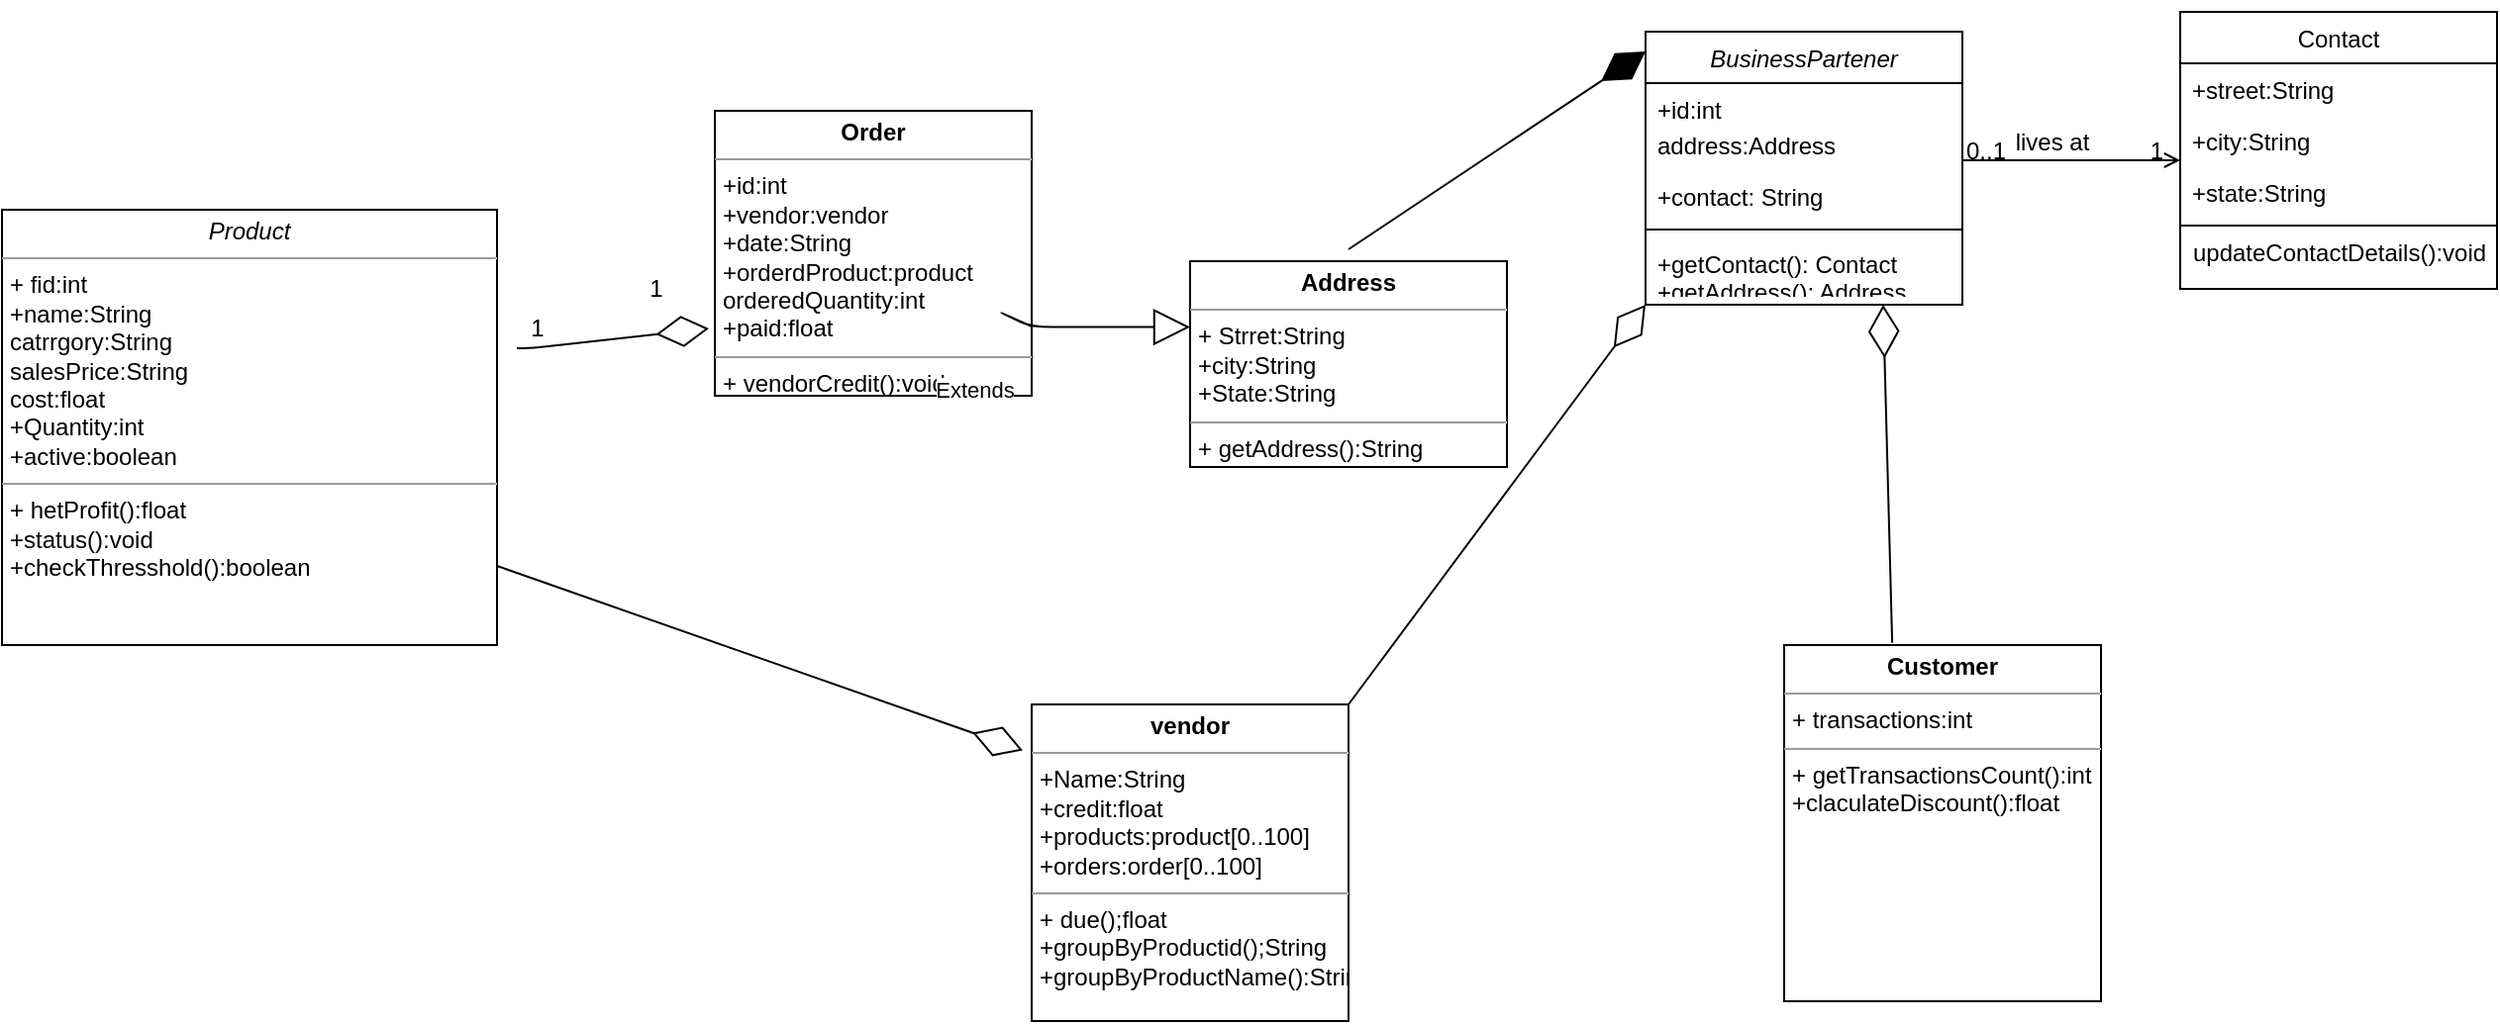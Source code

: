 <mxfile version="13.9.8" type="github">
  <diagram id="C5RBs43oDa-KdzZeNtuy" name="Page-1">
    <mxGraphModel dx="1944" dy="624" grid="1" gridSize="10" guides="1" tooltips="1" connect="1" arrows="1" fold="1" page="1" pageScale="1" pageWidth="827" pageHeight="1169" math="0" shadow="0">
      <root>
        <mxCell id="WIyWlLk6GJQsqaUBKTNV-0" />
        <mxCell id="WIyWlLk6GJQsqaUBKTNV-1" parent="WIyWlLk6GJQsqaUBKTNV-0" />
        <mxCell id="zkfFHV4jXpPFQw0GAbJ--0" value="BusinessPartener" style="swimlane;fontStyle=2;align=center;verticalAlign=top;childLayout=stackLayout;horizontal=1;startSize=26;horizontalStack=0;resizeParent=1;resizeLast=0;collapsible=1;marginBottom=0;rounded=0;shadow=0;strokeWidth=1;" parent="WIyWlLk6GJQsqaUBKTNV-1" vertex="1">
          <mxGeometry x="220" y="120" width="160" height="138" as="geometry">
            <mxRectangle x="230" y="140" width="160" height="26" as="alternateBounds" />
          </mxGeometry>
        </mxCell>
        <mxCell id="zkfFHV4jXpPFQw0GAbJ--1" value="+id:int" style="text;align=left;verticalAlign=top;spacingLeft=4;spacingRight=4;overflow=hidden;rotatable=0;points=[[0,0.5],[1,0.5]];portConstraint=eastwest;" parent="zkfFHV4jXpPFQw0GAbJ--0" vertex="1">
          <mxGeometry y="26" width="160" height="18" as="geometry" />
        </mxCell>
        <mxCell id="zkfFHV4jXpPFQw0GAbJ--2" value="address:Address" style="text;align=left;verticalAlign=top;spacingLeft=4;spacingRight=4;overflow=hidden;rotatable=0;points=[[0,0.5],[1,0.5]];portConstraint=eastwest;rounded=0;shadow=0;html=0;" parent="zkfFHV4jXpPFQw0GAbJ--0" vertex="1">
          <mxGeometry y="44" width="160" height="26" as="geometry" />
        </mxCell>
        <mxCell id="zkfFHV4jXpPFQw0GAbJ--3" value="+contact: String" style="text;align=left;verticalAlign=top;spacingLeft=4;spacingRight=4;overflow=hidden;rotatable=0;points=[[0,0.5],[1,0.5]];portConstraint=eastwest;rounded=0;shadow=0;html=0;" parent="zkfFHV4jXpPFQw0GAbJ--0" vertex="1">
          <mxGeometry y="70" width="160" height="26" as="geometry" />
        </mxCell>
        <mxCell id="zkfFHV4jXpPFQw0GAbJ--4" value="" style="line;html=1;strokeWidth=1;align=left;verticalAlign=middle;spacingTop=-1;spacingLeft=3;spacingRight=3;rotatable=0;labelPosition=right;points=[];portConstraint=eastwest;" parent="zkfFHV4jXpPFQw0GAbJ--0" vertex="1">
          <mxGeometry y="96" width="160" height="8" as="geometry" />
        </mxCell>
        <mxCell id="zkfFHV4jXpPFQw0GAbJ--5" value="+getContact(): Contact&#xa;+getAddress(): Address" style="text;align=left;verticalAlign=top;spacingLeft=4;spacingRight=4;overflow=hidden;rotatable=0;points=[[0,0.5],[1,0.5]];portConstraint=eastwest;" parent="zkfFHV4jXpPFQw0GAbJ--0" vertex="1">
          <mxGeometry y="104" width="160" height="26" as="geometry" />
        </mxCell>
        <mxCell id="zkfFHV4jXpPFQw0GAbJ--17" value="Contact" style="swimlane;fontStyle=0;align=center;verticalAlign=top;childLayout=stackLayout;horizontal=1;startSize=26;horizontalStack=0;resizeParent=1;resizeLast=0;collapsible=1;marginBottom=0;rounded=0;shadow=0;strokeWidth=1;" parent="WIyWlLk6GJQsqaUBKTNV-1" vertex="1">
          <mxGeometry x="490" y="110" width="160" height="140" as="geometry">
            <mxRectangle x="550" y="140" width="160" height="26" as="alternateBounds" />
          </mxGeometry>
        </mxCell>
        <mxCell id="zkfFHV4jXpPFQw0GAbJ--18" value="+street:String&#xa;" style="text;align=left;verticalAlign=top;spacingLeft=4;spacingRight=4;overflow=hidden;rotatable=0;points=[[0,0.5],[1,0.5]];portConstraint=eastwest;" parent="zkfFHV4jXpPFQw0GAbJ--17" vertex="1">
          <mxGeometry y="26" width="160" height="26" as="geometry" />
        </mxCell>
        <mxCell id="zkfFHV4jXpPFQw0GAbJ--19" value="+city:String&#xa;" style="text;align=left;verticalAlign=top;spacingLeft=4;spacingRight=4;overflow=hidden;rotatable=0;points=[[0,0.5],[1,0.5]];portConstraint=eastwest;rounded=0;shadow=0;html=0;" parent="zkfFHV4jXpPFQw0GAbJ--17" vertex="1">
          <mxGeometry y="52" width="160" height="26" as="geometry" />
        </mxCell>
        <mxCell id="zkfFHV4jXpPFQw0GAbJ--20" value="+state:String" style="text;align=left;verticalAlign=top;spacingLeft=4;spacingRight=4;overflow=hidden;rotatable=0;points=[[0,0.5],[1,0.5]];portConstraint=eastwest;rounded=0;shadow=0;html=0;" parent="zkfFHV4jXpPFQw0GAbJ--17" vertex="1">
          <mxGeometry y="78" width="160" height="26" as="geometry" />
        </mxCell>
        <mxCell id="zkfFHV4jXpPFQw0GAbJ--23" value="" style="line;html=1;strokeWidth=1;align=left;verticalAlign=middle;spacingTop=-1;spacingLeft=3;spacingRight=3;rotatable=0;labelPosition=right;points=[];portConstraint=eastwest;" parent="zkfFHV4jXpPFQw0GAbJ--17" vertex="1">
          <mxGeometry y="104" width="160" height="8" as="geometry" />
        </mxCell>
        <mxCell id="P5XKUJ3awXdBx4EUgr3N-0" value="updateContactDetails():void" style="text;html=1;align=center;verticalAlign=middle;resizable=0;points=[];autosize=1;" vertex="1" parent="zkfFHV4jXpPFQw0GAbJ--17">
          <mxGeometry y="112" width="160" height="20" as="geometry" />
        </mxCell>
        <mxCell id="zkfFHV4jXpPFQw0GAbJ--26" value="" style="endArrow=open;shadow=0;strokeWidth=1;rounded=0;endFill=1;edgeStyle=elbowEdgeStyle;elbow=vertical;" parent="WIyWlLk6GJQsqaUBKTNV-1" source="zkfFHV4jXpPFQw0GAbJ--0" target="zkfFHV4jXpPFQw0GAbJ--17" edge="1">
          <mxGeometry x="0.5" y="41" relative="1" as="geometry">
            <mxPoint x="380" y="192" as="sourcePoint" />
            <mxPoint x="540" y="192" as="targetPoint" />
            <mxPoint x="-40" y="32" as="offset" />
          </mxGeometry>
        </mxCell>
        <mxCell id="zkfFHV4jXpPFQw0GAbJ--27" value="0..1" style="resizable=0;align=left;verticalAlign=bottom;labelBackgroundColor=none;fontSize=12;" parent="zkfFHV4jXpPFQw0GAbJ--26" connectable="0" vertex="1">
          <mxGeometry x="-1" relative="1" as="geometry">
            <mxPoint y="4" as="offset" />
          </mxGeometry>
        </mxCell>
        <mxCell id="zkfFHV4jXpPFQw0GAbJ--28" value="1" style="resizable=0;align=right;verticalAlign=bottom;labelBackgroundColor=none;fontSize=12;" parent="zkfFHV4jXpPFQw0GAbJ--26" connectable="0" vertex="1">
          <mxGeometry x="1" relative="1" as="geometry">
            <mxPoint x="-7" y="4" as="offset" />
          </mxGeometry>
        </mxCell>
        <mxCell id="zkfFHV4jXpPFQw0GAbJ--29" value="lives at" style="text;html=1;resizable=0;points=[];;align=center;verticalAlign=middle;labelBackgroundColor=none;rounded=0;shadow=0;strokeWidth=1;fontSize=12;" parent="zkfFHV4jXpPFQw0GAbJ--26" vertex="1" connectable="0">
          <mxGeometry x="0.5" y="49" relative="1" as="geometry">
            <mxPoint x="-38" y="40" as="offset" />
          </mxGeometry>
        </mxCell>
        <mxCell id="P5XKUJ3awXdBx4EUgr3N-8" value="&lt;p style=&quot;margin: 0px ; margin-top: 4px ; text-align: center&quot;&gt;&lt;i&gt;Product&lt;/i&gt;&lt;/p&gt;&lt;hr size=&quot;1&quot;&gt;&lt;p style=&quot;margin: 0px ; margin-left: 4px&quot;&gt;+ fid:int&lt;br&gt;&lt;/p&gt;&lt;p style=&quot;margin: 0px ; margin-left: 4px&quot;&gt;+name:String&lt;/p&gt;&lt;p style=&quot;margin: 0px ; margin-left: 4px&quot;&gt;catrrgory:String&lt;/p&gt;&lt;p style=&quot;margin: 0px ; margin-left: 4px&quot;&gt;salesPrice:String&lt;/p&gt;&lt;p style=&quot;margin: 0px ; margin-left: 4px&quot;&gt;cost:float&lt;/p&gt;&lt;p style=&quot;margin: 0px ; margin-left: 4px&quot;&gt;+Quantity:int&lt;/p&gt;&lt;p style=&quot;margin: 0px ; margin-left: 4px&quot;&gt;+active:boolean&lt;/p&gt;&lt;hr size=&quot;1&quot;&gt;&lt;p style=&quot;margin: 0px ; margin-left: 4px&quot;&gt;+ hetProfit():float&lt;/p&gt;&lt;p style=&quot;margin: 0px ; margin-left: 4px&quot;&gt;+status():void&lt;/p&gt;&lt;p style=&quot;margin: 0px ; margin-left: 4px&quot;&gt;+checkThresshold():boolean&lt;/p&gt;" style="verticalAlign=top;align=left;overflow=fill;fontSize=12;fontFamily=Helvetica;html=1;" vertex="1" parent="WIyWlLk6GJQsqaUBKTNV-1">
          <mxGeometry x="-610" y="210" width="250" height="220" as="geometry" />
        </mxCell>
        <mxCell id="P5XKUJ3awXdBx4EUgr3N-19" value="&lt;p style=&quot;margin: 0px ; margin-top: 4px ; text-align: center&quot;&gt;&lt;b&gt;vendor&lt;/b&gt;&lt;/p&gt;&lt;hr size=&quot;1&quot;&gt;&lt;p style=&quot;margin: 0px ; margin-left: 4px&quot;&gt;+Name:String&lt;/p&gt;&lt;p style=&quot;margin: 0px ; margin-left: 4px&quot;&gt;+credit:float&lt;/p&gt;&lt;p style=&quot;margin: 0px ; margin-left: 4px&quot;&gt;+products:product[0..100]&lt;/p&gt;&lt;p style=&quot;margin: 0px ; margin-left: 4px&quot;&gt;+orders:order[0..100]&lt;/p&gt;&lt;hr size=&quot;1&quot;&gt;&lt;p style=&quot;margin: 0px ; margin-left: 4px&quot;&gt;+ due();float&lt;/p&gt;&lt;p style=&quot;margin: 0px ; margin-left: 4px&quot;&gt;+groupByProductid();String&lt;/p&gt;&lt;p style=&quot;margin: 0px ; margin-left: 4px&quot;&gt;+groupByProductName():String&lt;/p&gt;" style="verticalAlign=top;align=left;overflow=fill;fontSize=12;fontFamily=Helvetica;html=1;" vertex="1" parent="WIyWlLk6GJQsqaUBKTNV-1">
          <mxGeometry x="-90" y="460" width="160" height="160" as="geometry" />
        </mxCell>
        <mxCell id="P5XKUJ3awXdBx4EUgr3N-20" value="&lt;p style=&quot;margin: 0px ; margin-top: 4px ; text-align: center&quot;&gt;&lt;b&gt;Order&lt;/b&gt;&lt;/p&gt;&lt;hr size=&quot;1&quot;&gt;&lt;p style=&quot;margin: 0px ; margin-left: 4px&quot;&gt;+id:int&lt;/p&gt;&lt;p style=&quot;margin: 0px ; margin-left: 4px&quot;&gt;+vendor:vendor&lt;/p&gt;&lt;p style=&quot;margin: 0px ; margin-left: 4px&quot;&gt;+date:String&lt;/p&gt;&lt;p style=&quot;margin: 0px ; margin-left: 4px&quot;&gt;+orderdProduct:product&lt;/p&gt;&lt;p style=&quot;margin: 0px ; margin-left: 4px&quot;&gt;orderedQuantity:int&lt;/p&gt;&lt;p style=&quot;margin: 0px ; margin-left: 4px&quot;&gt;+paid:float&lt;/p&gt;&lt;hr size=&quot;1&quot;&gt;&lt;p style=&quot;margin: 0px ; margin-left: 4px&quot;&gt;+ vendorCredit():void&lt;/p&gt;" style="verticalAlign=top;align=left;overflow=fill;fontSize=12;fontFamily=Helvetica;html=1;" vertex="1" parent="WIyWlLk6GJQsqaUBKTNV-1">
          <mxGeometry x="-250" y="160" width="160" height="144" as="geometry" />
        </mxCell>
        <mxCell id="P5XKUJ3awXdBx4EUgr3N-21" value="&lt;p style=&quot;margin: 0px ; margin-top: 4px ; text-align: center&quot;&gt;&lt;b&gt;Customer&lt;/b&gt;&lt;/p&gt;&lt;hr size=&quot;1&quot;&gt;&lt;p style=&quot;margin: 0px ; margin-left: 4px&quot;&gt;+ transactions:int&lt;/p&gt;&lt;hr size=&quot;1&quot;&gt;&lt;p style=&quot;margin: 0px ; margin-left: 4px&quot;&gt;+ getTransactionsCount():int&lt;/p&gt;&lt;p style=&quot;margin: 0px ; margin-left: 4px&quot;&gt;+claculateDiscount():float&lt;/p&gt;" style="verticalAlign=top;align=left;overflow=fill;fontSize=12;fontFamily=Helvetica;html=1;" vertex="1" parent="WIyWlLk6GJQsqaUBKTNV-1">
          <mxGeometry x="290" y="430" width="160" height="180" as="geometry" />
        </mxCell>
        <mxCell id="P5XKUJ3awXdBx4EUgr3N-22" value="&lt;p style=&quot;margin: 0px ; margin-top: 4px ; text-align: center&quot;&gt;&lt;b&gt;Address&lt;/b&gt;&lt;/p&gt;&lt;hr size=&quot;1&quot;&gt;&lt;p style=&quot;margin: 0px ; margin-left: 4px&quot;&gt;+ Strret:String&lt;/p&gt;&lt;p style=&quot;margin: 0px ; margin-left: 4px&quot;&gt;+city:String&lt;/p&gt;&lt;p style=&quot;margin: 0px ; margin-left: 4px&quot;&gt;+State:String&lt;/p&gt;&lt;hr size=&quot;1&quot;&gt;&lt;p style=&quot;margin: 0px ; margin-left: 4px&quot;&gt;+ getAddress():String&lt;/p&gt;" style="verticalAlign=top;align=left;overflow=fill;fontSize=12;fontFamily=Helvetica;html=1;" vertex="1" parent="WIyWlLk6GJQsqaUBKTNV-1">
          <mxGeometry x="-10" y="236" width="160" height="104" as="geometry" />
        </mxCell>
        <mxCell id="P5XKUJ3awXdBx4EUgr3N-23" value="" style="endArrow=diamondThin;endFill=0;endSize=24;html=1;" edge="1" parent="WIyWlLk6GJQsqaUBKTNV-1">
          <mxGeometry width="160" relative="1" as="geometry">
            <mxPoint x="-350" y="280" as="sourcePoint" />
            <mxPoint x="-253" y="270" as="targetPoint" />
            <Array as="points">
              <mxPoint x="-343" y="280" />
            </Array>
          </mxGeometry>
        </mxCell>
        <mxCell id="P5XKUJ3awXdBx4EUgr3N-25" value="1" style="text;html=1;align=center;verticalAlign=middle;resizable=0;points=[];autosize=1;" vertex="1" parent="WIyWlLk6GJQsqaUBKTNV-1">
          <mxGeometry x="-350" y="260" width="20" height="20" as="geometry" />
        </mxCell>
        <mxCell id="P5XKUJ3awXdBx4EUgr3N-26" value="1" style="text;html=1;align=center;verticalAlign=middle;resizable=0;points=[];autosize=1;" vertex="1" parent="WIyWlLk6GJQsqaUBKTNV-1">
          <mxGeometry x="-290" y="240" width="20" height="20" as="geometry" />
        </mxCell>
        <mxCell id="P5XKUJ3awXdBx4EUgr3N-27" value="" style="endArrow=diamondThin;endFill=1;endSize=24;html=1;" edge="1" parent="WIyWlLk6GJQsqaUBKTNV-1">
          <mxGeometry width="160" relative="1" as="geometry">
            <mxPoint x="70" y="230" as="sourcePoint" />
            <mxPoint x="220" y="130" as="targetPoint" />
          </mxGeometry>
        </mxCell>
        <mxCell id="P5XKUJ3awXdBx4EUgr3N-28" value="" style="endArrow=diamondThin;endFill=0;endSize=24;html=1;entryX=0.75;entryY=1;entryDx=0;entryDy=0;exitX=0.341;exitY=-0.006;exitDx=0;exitDy=0;exitPerimeter=0;" edge="1" parent="WIyWlLk6GJQsqaUBKTNV-1" source="P5XKUJ3awXdBx4EUgr3N-21" target="zkfFHV4jXpPFQw0GAbJ--0">
          <mxGeometry width="160" relative="1" as="geometry">
            <mxPoint x="340" y="380" as="sourcePoint" />
            <mxPoint x="500" y="380" as="targetPoint" />
          </mxGeometry>
        </mxCell>
        <mxCell id="P5XKUJ3awXdBx4EUgr3N-29" value="" style="endArrow=diamondThin;endFill=0;endSize=24;html=1;entryX=-0.028;entryY=0.145;entryDx=0;entryDy=0;entryPerimeter=0;" edge="1" parent="WIyWlLk6GJQsqaUBKTNV-1" target="P5XKUJ3awXdBx4EUgr3N-19">
          <mxGeometry width="160" relative="1" as="geometry">
            <mxPoint x="-360" y="390" as="sourcePoint" />
            <mxPoint x="-200" y="390" as="targetPoint" />
          </mxGeometry>
        </mxCell>
        <mxCell id="P5XKUJ3awXdBx4EUgr3N-30" value="" style="endArrow=diamondThin;endFill=0;endSize=24;html=1;entryX=0;entryY=1;entryDx=0;entryDy=0;exitX=1;exitY=0;exitDx=0;exitDy=0;" edge="1" parent="WIyWlLk6GJQsqaUBKTNV-1" source="P5XKUJ3awXdBx4EUgr3N-19" target="zkfFHV4jXpPFQw0GAbJ--0">
          <mxGeometry width="160" relative="1" as="geometry">
            <mxPoint x="100" y="410" as="sourcePoint" />
            <mxPoint x="260" y="410" as="targetPoint" />
            <Array as="points" />
          </mxGeometry>
        </mxCell>
        <mxCell id="P5XKUJ3awXdBx4EUgr3N-34" value="Extends" style="endArrow=block;endSize=16;endFill=0;html=1;" edge="1" parent="WIyWlLk6GJQsqaUBKTNV-1">
          <mxGeometry x="-1" y="22" width="160" relative="1" as="geometry">
            <mxPoint x="-90" y="269" as="sourcePoint" />
            <mxPoint x="-10" y="269.29" as="targetPoint" />
            <Array as="points">
              <mxPoint x="-110" y="260" />
              <mxPoint x="-90" y="269.29" />
            </Array>
            <mxPoint x="-20" y="12" as="offset" />
          </mxGeometry>
        </mxCell>
      </root>
    </mxGraphModel>
  </diagram>
</mxfile>
